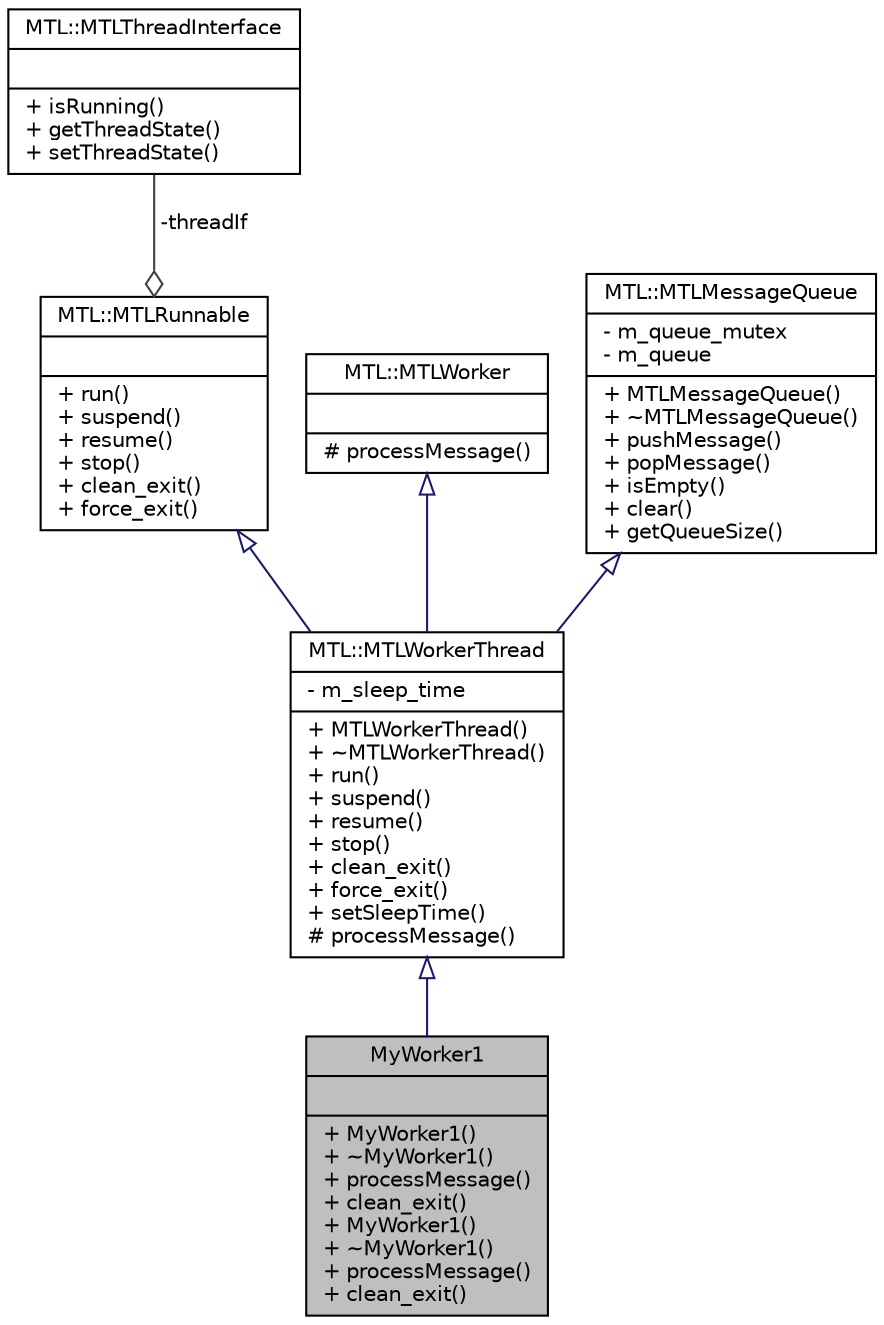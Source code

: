 digraph "MyWorker1"
{
 // LATEX_PDF_SIZE
  edge [fontname="Helvetica",fontsize="10",labelfontname="Helvetica",labelfontsize="10"];
  node [fontname="Helvetica",fontsize="10",shape=record];
  Node1 [label="{MyWorker1\n||+ MyWorker1()\l+ ~MyWorker1()\l+ processMessage()\l+ clean_exit()\l+ MyWorker1()\l+ ~MyWorker1()\l+ processMessage()\l+ clean_exit()\l}",height=0.2,width=0.4,color="black", fillcolor="grey75", style="filled", fontcolor="black",tooltip=" "];
  Node2 -> Node1 [dir="back",color="midnightblue",fontsize="10",style="solid",arrowtail="onormal",fontname="Helvetica"];
  Node2 [label="{MTL::MTLWorkerThread\n|- m_sleep_time\l|+ MTLWorkerThread()\l+ ~MTLWorkerThread()\l+ run()\l+ suspend()\l+ resume()\l+ stop()\l+ clean_exit()\l+ force_exit()\l+ setSleepTime()\l# processMessage()\l}",height=0.2,width=0.4,color="black", fillcolor="white", style="filled",URL="$d9/dfb/classMTL_1_1MTLWorkerThread.html",tooltip="Class that implements a Worker Thread."];
  Node3 -> Node2 [dir="back",color="midnightblue",fontsize="10",style="solid",arrowtail="onormal",fontname="Helvetica"];
  Node3 [label="{MTL::MTLRunnable\n||+ run()\l+ suspend()\l+ resume()\l+ stop()\l+ clean_exit()\l+ force_exit()\l}",height=0.2,width=0.4,color="black", fillcolor="white", style="filled",URL="$d8/da7/classMTL_1_1MTLRunnable.html",tooltip="Runnable Interface."];
  Node4 -> Node3 [color="grey25",fontsize="10",style="solid",label=" -threadIf" ,arrowhead="odiamond",fontname="Helvetica"];
  Node4 [label="{MTL::MTLThreadInterface\n||+ isRunning()\l+ getThreadState()\l+ setThreadState()\l}",height=0.2,width=0.4,color="black", fillcolor="white", style="filled",URL="$dd/d69/classMTL_1_1MTLThreadInterface.html",tooltip="Class that implements a thread interface."];
  Node5 -> Node2 [dir="back",color="midnightblue",fontsize="10",style="solid",arrowtail="onormal",fontname="Helvetica"];
  Node5 [label="{MTL::MTLWorker\n||# processMessage()\l}",height=0.2,width=0.4,color="black", fillcolor="white", style="filled",URL="$d1/d66/classMTL_1_1MTLWorker.html",tooltip="Worker Interface."];
  Node6 -> Node2 [dir="back",color="midnightblue",fontsize="10",style="solid",arrowtail="onormal",fontname="Helvetica"];
  Node6 [label="{MTL::MTLMessageQueue\n|- m_queue_mutex\l- m_queue\l|+ MTLMessageQueue()\l+ ~MTLMessageQueue()\l+ pushMessage()\l+ popMessage()\l+ isEmpty()\l+ clear()\l+ getQueueSize()\l}",height=0.2,width=0.4,color="black", fillcolor="white", style="filled",URL="$d4/d50/classMTL_1_1MTLMessageQueue.html",tooltip="Class that implements a message queue."];
}
